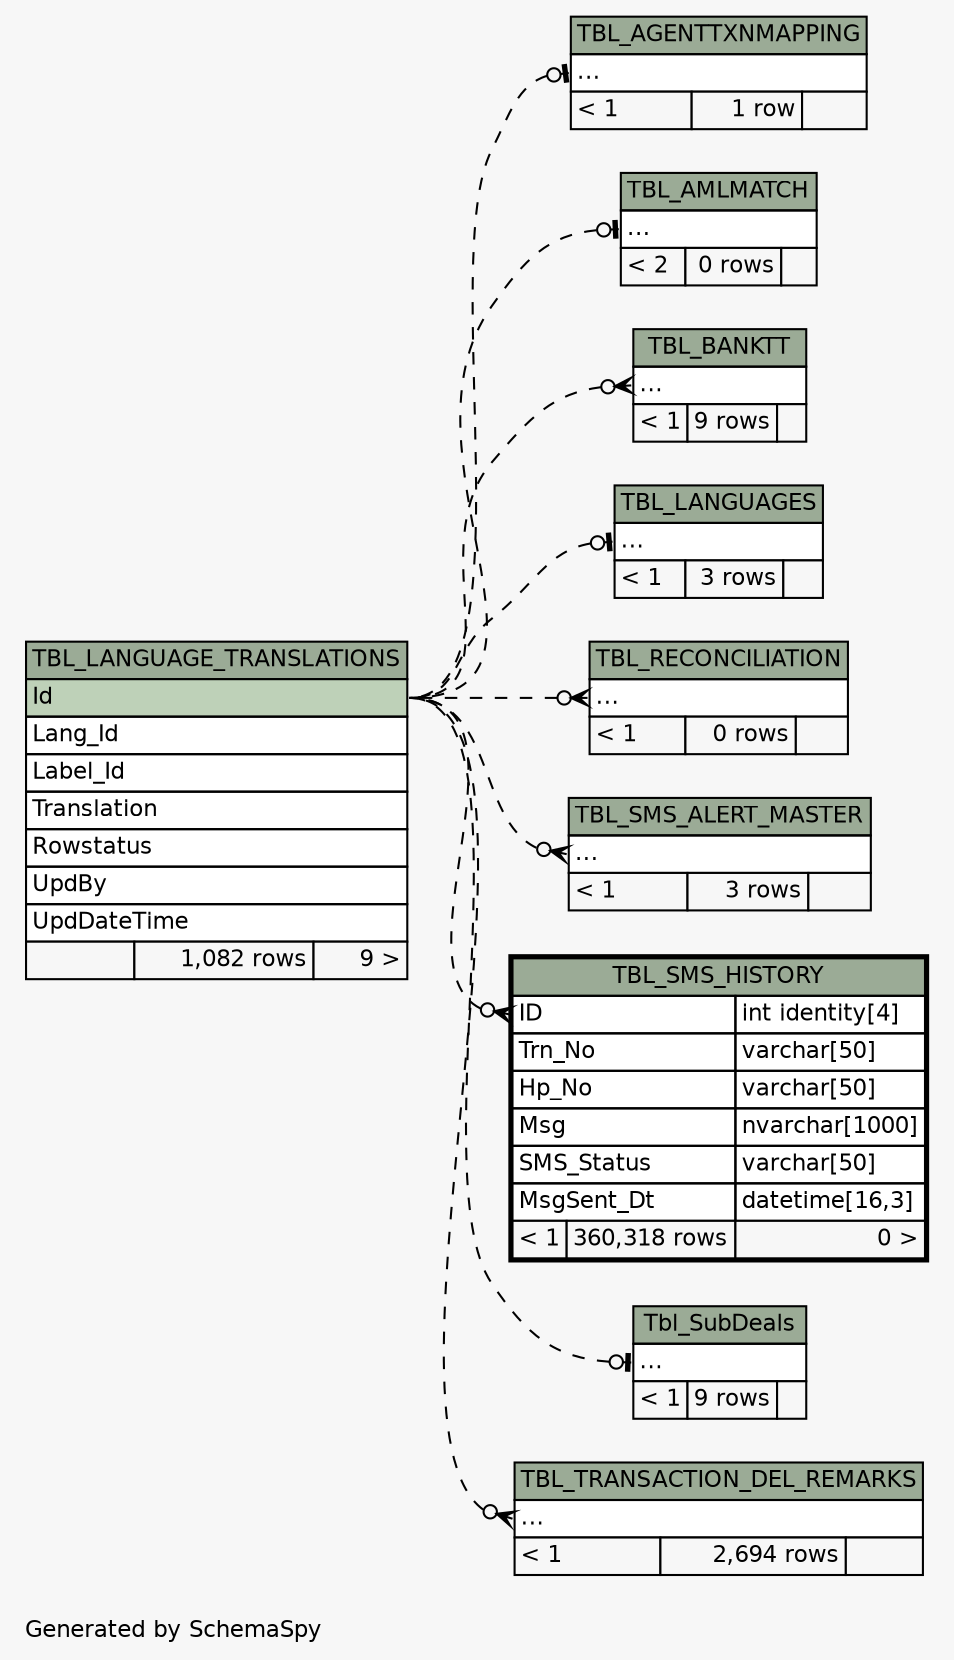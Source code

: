 // dot 2.38.0 on Windows 10 10.0
// SchemaSpy rev 590
digraph "impliedTwoDegreesRelationshipsDiagram" {
  graph [
    rankdir="RL"
    bgcolor="#f7f7f7"
    label="\nGenerated by SchemaSpy"
    labeljust="l"
    nodesep="0.18"
    ranksep="0.46"
    fontname="Helvetica"
    fontsize="11"
  ];
  node [
    fontname="Helvetica"
    fontsize="11"
    shape="plaintext"
  ];
  edge [
    arrowsize="0.8"
  ];
  "TBL_AGENTTXNMAPPING":"elipses":w -> "TBL_LANGUAGE_TRANSLATIONS":"Id":e [arrowhead=none dir=back arrowtail=teeodot style=dashed];
  "TBL_AMLMATCH":"elipses":w -> "TBL_LANGUAGE_TRANSLATIONS":"Id":e [arrowhead=none dir=back arrowtail=teeodot style=dashed];
  "TBL_BANKTT":"elipses":w -> "TBL_LANGUAGE_TRANSLATIONS":"Id":e [arrowhead=none dir=back arrowtail=crowodot style=dashed];
  "TBL_LANGUAGES":"elipses":w -> "TBL_LANGUAGE_TRANSLATIONS":"Id":e [arrowhead=none dir=back arrowtail=teeodot style=dashed];
  "TBL_RECONCILIATION":"elipses":w -> "TBL_LANGUAGE_TRANSLATIONS":"Id":e [arrowhead=none dir=back arrowtail=crowodot style=dashed];
  "TBL_SMS_ALERT_MASTER":"elipses":w -> "TBL_LANGUAGE_TRANSLATIONS":"Id":e [arrowhead=none dir=back arrowtail=crowodot style=dashed];
  "TBL_SMS_HISTORY":"ID":w -> "TBL_LANGUAGE_TRANSLATIONS":"Id":e [arrowhead=none dir=back arrowtail=crowodot style=dashed];
  "Tbl_SubDeals":"elipses":w -> "TBL_LANGUAGE_TRANSLATIONS":"Id":e [arrowhead=none dir=back arrowtail=teeodot style=dashed];
  "TBL_TRANSACTION_DEL_REMARKS":"elipses":w -> "TBL_LANGUAGE_TRANSLATIONS":"Id":e [arrowhead=none dir=back arrowtail=crowodot style=dashed];
  "TBL_AGENTTXNMAPPING" [
    label=<
    <TABLE BORDER="0" CELLBORDER="1" CELLSPACING="0" BGCOLOR="#ffffff">
      <TR><TD COLSPAN="3" BGCOLOR="#9bab96" ALIGN="CENTER">TBL_AGENTTXNMAPPING</TD></TR>
      <TR><TD PORT="elipses" COLSPAN="3" ALIGN="LEFT">...</TD></TR>
      <TR><TD ALIGN="LEFT" BGCOLOR="#f7f7f7">&lt; 1</TD><TD ALIGN="RIGHT" BGCOLOR="#f7f7f7">1 row</TD><TD ALIGN="RIGHT" BGCOLOR="#f7f7f7">  </TD></TR>
    </TABLE>>
    URL="TBL_AGENTTXNMAPPING.html"
    tooltip="TBL_AGENTTXNMAPPING"
  ];
  "TBL_AMLMATCH" [
    label=<
    <TABLE BORDER="0" CELLBORDER="1" CELLSPACING="0" BGCOLOR="#ffffff">
      <TR><TD COLSPAN="3" BGCOLOR="#9bab96" ALIGN="CENTER">TBL_AMLMATCH</TD></TR>
      <TR><TD PORT="elipses" COLSPAN="3" ALIGN="LEFT">...</TD></TR>
      <TR><TD ALIGN="LEFT" BGCOLOR="#f7f7f7">&lt; 2</TD><TD ALIGN="RIGHT" BGCOLOR="#f7f7f7">0 rows</TD><TD ALIGN="RIGHT" BGCOLOR="#f7f7f7">  </TD></TR>
    </TABLE>>
    URL="TBL_AMLMATCH.html"
    tooltip="TBL_AMLMATCH"
  ];
  "TBL_BANKTT" [
    label=<
    <TABLE BORDER="0" CELLBORDER="1" CELLSPACING="0" BGCOLOR="#ffffff">
      <TR><TD COLSPAN="3" BGCOLOR="#9bab96" ALIGN="CENTER">TBL_BANKTT</TD></TR>
      <TR><TD PORT="elipses" COLSPAN="3" ALIGN="LEFT">...</TD></TR>
      <TR><TD ALIGN="LEFT" BGCOLOR="#f7f7f7">&lt; 1</TD><TD ALIGN="RIGHT" BGCOLOR="#f7f7f7">9 rows</TD><TD ALIGN="RIGHT" BGCOLOR="#f7f7f7">  </TD></TR>
    </TABLE>>
    URL="TBL_BANKTT.html"
    tooltip="TBL_BANKTT"
  ];
  "TBL_LANGUAGE_TRANSLATIONS" [
    label=<
    <TABLE BORDER="0" CELLBORDER="1" CELLSPACING="0" BGCOLOR="#ffffff">
      <TR><TD COLSPAN="3" BGCOLOR="#9bab96" ALIGN="CENTER">TBL_LANGUAGE_TRANSLATIONS</TD></TR>
      <TR><TD PORT="Id" COLSPAN="3" BGCOLOR="#bed1b8" ALIGN="LEFT">Id</TD></TR>
      <TR><TD PORT="Lang_Id" COLSPAN="3" ALIGN="LEFT">Lang_Id</TD></TR>
      <TR><TD PORT="Label_Id" COLSPAN="3" ALIGN="LEFT">Label_Id</TD></TR>
      <TR><TD PORT="Translation" COLSPAN="3" ALIGN="LEFT">Translation</TD></TR>
      <TR><TD PORT="Rowstatus" COLSPAN="3" ALIGN="LEFT">Rowstatus</TD></TR>
      <TR><TD PORT="UpdBy" COLSPAN="3" ALIGN="LEFT">UpdBy</TD></TR>
      <TR><TD PORT="UpdDateTime" COLSPAN="3" ALIGN="LEFT">UpdDateTime</TD></TR>
      <TR><TD ALIGN="LEFT" BGCOLOR="#f7f7f7">  </TD><TD ALIGN="RIGHT" BGCOLOR="#f7f7f7">1,082 rows</TD><TD ALIGN="RIGHT" BGCOLOR="#f7f7f7">9 &gt;</TD></TR>
    </TABLE>>
    URL="TBL_LANGUAGE_TRANSLATIONS.html"
    tooltip="TBL_LANGUAGE_TRANSLATIONS"
  ];
  "TBL_LANGUAGES" [
    label=<
    <TABLE BORDER="0" CELLBORDER="1" CELLSPACING="0" BGCOLOR="#ffffff">
      <TR><TD COLSPAN="3" BGCOLOR="#9bab96" ALIGN="CENTER">TBL_LANGUAGES</TD></TR>
      <TR><TD PORT="elipses" COLSPAN="3" ALIGN="LEFT">...</TD></TR>
      <TR><TD ALIGN="LEFT" BGCOLOR="#f7f7f7">&lt; 1</TD><TD ALIGN="RIGHT" BGCOLOR="#f7f7f7">3 rows</TD><TD ALIGN="RIGHT" BGCOLOR="#f7f7f7">  </TD></TR>
    </TABLE>>
    URL="TBL_LANGUAGES.html"
    tooltip="TBL_LANGUAGES"
  ];
  "TBL_RECONCILIATION" [
    label=<
    <TABLE BORDER="0" CELLBORDER="1" CELLSPACING="0" BGCOLOR="#ffffff">
      <TR><TD COLSPAN="3" BGCOLOR="#9bab96" ALIGN="CENTER">TBL_RECONCILIATION</TD></TR>
      <TR><TD PORT="elipses" COLSPAN="3" ALIGN="LEFT">...</TD></TR>
      <TR><TD ALIGN="LEFT" BGCOLOR="#f7f7f7">&lt; 1</TD><TD ALIGN="RIGHT" BGCOLOR="#f7f7f7">0 rows</TD><TD ALIGN="RIGHT" BGCOLOR="#f7f7f7">  </TD></TR>
    </TABLE>>
    URL="TBL_RECONCILIATION.html"
    tooltip="TBL_RECONCILIATION"
  ];
  "TBL_SMS_ALERT_MASTER" [
    label=<
    <TABLE BORDER="0" CELLBORDER="1" CELLSPACING="0" BGCOLOR="#ffffff">
      <TR><TD COLSPAN="3" BGCOLOR="#9bab96" ALIGN="CENTER">TBL_SMS_ALERT_MASTER</TD></TR>
      <TR><TD PORT="elipses" COLSPAN="3" ALIGN="LEFT">...</TD></TR>
      <TR><TD ALIGN="LEFT" BGCOLOR="#f7f7f7">&lt; 1</TD><TD ALIGN="RIGHT" BGCOLOR="#f7f7f7">3 rows</TD><TD ALIGN="RIGHT" BGCOLOR="#f7f7f7">  </TD></TR>
    </TABLE>>
    URL="TBL_SMS_ALERT_MASTER.html"
    tooltip="TBL_SMS_ALERT_MASTER"
  ];
  "TBL_SMS_HISTORY" [
    label=<
    <TABLE BORDER="2" CELLBORDER="1" CELLSPACING="0" BGCOLOR="#ffffff">
      <TR><TD COLSPAN="3" BGCOLOR="#9bab96" ALIGN="CENTER">TBL_SMS_HISTORY</TD></TR>
      <TR><TD PORT="ID" COLSPAN="2" ALIGN="LEFT">ID</TD><TD PORT="ID.type" ALIGN="LEFT">int identity[4]</TD></TR>
      <TR><TD PORT="Trn_No" COLSPAN="2" ALIGN="LEFT">Trn_No</TD><TD PORT="Trn_No.type" ALIGN="LEFT">varchar[50]</TD></TR>
      <TR><TD PORT="Hp_No" COLSPAN="2" ALIGN="LEFT">Hp_No</TD><TD PORT="Hp_No.type" ALIGN="LEFT">varchar[50]</TD></TR>
      <TR><TD PORT="Msg" COLSPAN="2" ALIGN="LEFT">Msg</TD><TD PORT="Msg.type" ALIGN="LEFT">nvarchar[1000]</TD></TR>
      <TR><TD PORT="SMS_Status" COLSPAN="2" ALIGN="LEFT">SMS_Status</TD><TD PORT="SMS_Status.type" ALIGN="LEFT">varchar[50]</TD></TR>
      <TR><TD PORT="MsgSent_Dt" COLSPAN="2" ALIGN="LEFT">MsgSent_Dt</TD><TD PORT="MsgSent_Dt.type" ALIGN="LEFT">datetime[16,3]</TD></TR>
      <TR><TD ALIGN="LEFT" BGCOLOR="#f7f7f7">&lt; 1</TD><TD ALIGN="RIGHT" BGCOLOR="#f7f7f7">360,318 rows</TD><TD ALIGN="RIGHT" BGCOLOR="#f7f7f7">0 &gt;</TD></TR>
    </TABLE>>
    URL="TBL_SMS_HISTORY.html"
    tooltip="TBL_SMS_HISTORY"
  ];
  "Tbl_SubDeals" [
    label=<
    <TABLE BORDER="0" CELLBORDER="1" CELLSPACING="0" BGCOLOR="#ffffff">
      <TR><TD COLSPAN="3" BGCOLOR="#9bab96" ALIGN="CENTER">Tbl_SubDeals</TD></TR>
      <TR><TD PORT="elipses" COLSPAN="3" ALIGN="LEFT">...</TD></TR>
      <TR><TD ALIGN="LEFT" BGCOLOR="#f7f7f7">&lt; 1</TD><TD ALIGN="RIGHT" BGCOLOR="#f7f7f7">9 rows</TD><TD ALIGN="RIGHT" BGCOLOR="#f7f7f7">  </TD></TR>
    </TABLE>>
    URL="Tbl_SubDeals.html"
    tooltip="Tbl_SubDeals"
  ];
  "TBL_TRANSACTION_DEL_REMARKS" [
    label=<
    <TABLE BORDER="0" CELLBORDER="1" CELLSPACING="0" BGCOLOR="#ffffff">
      <TR><TD COLSPAN="3" BGCOLOR="#9bab96" ALIGN="CENTER">TBL_TRANSACTION_DEL_REMARKS</TD></TR>
      <TR><TD PORT="elipses" COLSPAN="3" ALIGN="LEFT">...</TD></TR>
      <TR><TD ALIGN="LEFT" BGCOLOR="#f7f7f7">&lt; 1</TD><TD ALIGN="RIGHT" BGCOLOR="#f7f7f7">2,694 rows</TD><TD ALIGN="RIGHT" BGCOLOR="#f7f7f7">  </TD></TR>
    </TABLE>>
    URL="TBL_TRANSACTION_DEL_REMARKS.html"
    tooltip="TBL_TRANSACTION_DEL_REMARKS"
  ];
}
